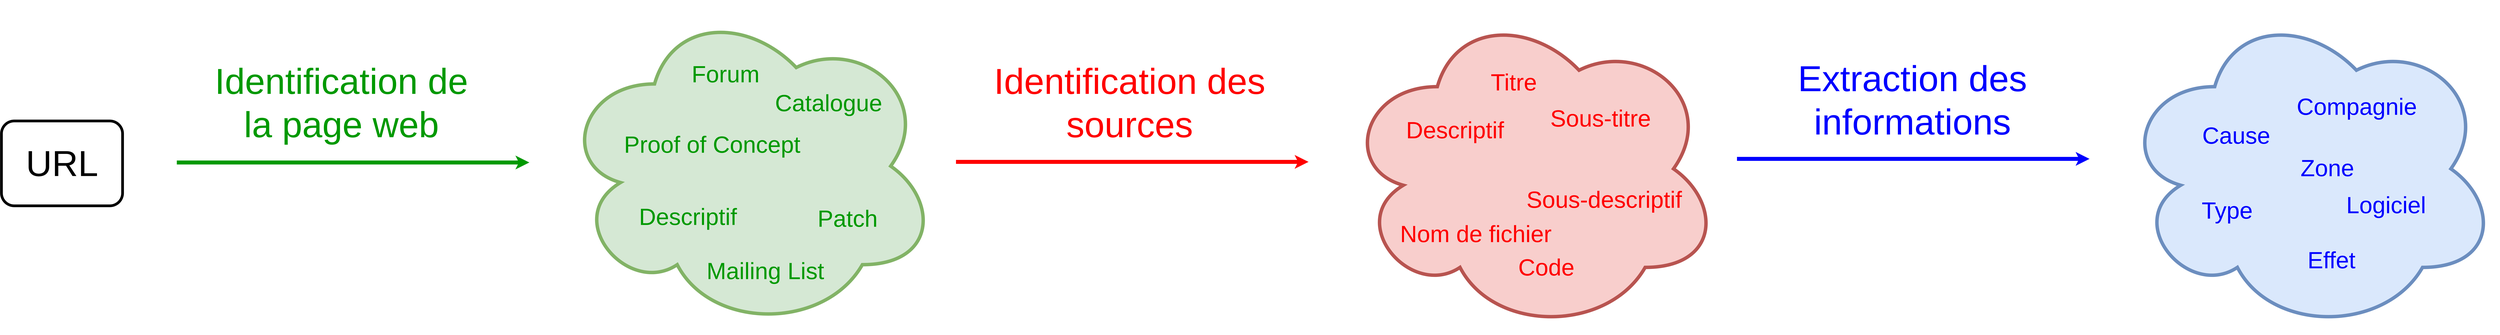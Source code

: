 <mxfile version="17.4.0" type="device"><diagram id="bVcXtUsdojeSgyOnRT37" name="Page-1"><mxGraphModel dx="16858" dy="10268" grid="1" gridSize="10" guides="1" tooltips="1" connect="1" arrows="1" fold="1" page="1" pageScale="1" pageWidth="827" pageHeight="1169" math="0" shadow="0"><root><mxCell id="0"/><mxCell id="1" parent="0"/><mxCell id="Qx6LJAiA3JiAy1VqBqcc-14" value="URL" style="rounded=1;whiteSpace=wrap;html=1;labelBackgroundColor=#FFFFFF;fontSize=200;fontColor=#000000;strokeWidth=15;" vertex="1" parent="1"><mxGeometry x="-2690" y="-980" width="670" height="470" as="geometry"/></mxCell><mxCell id="Qx6LJAiA3JiAy1VqBqcc-28" value="" style="ellipse;shape=cloud;whiteSpace=wrap;html=1;labelBackgroundColor=#FFFFFF;fontSize=130;strokeWidth=19;fillColor=#f8cecc;strokeColor=#b85450;" vertex="1" parent="1"><mxGeometry x="4730" y="-1625" width="2090" height="1820" as="geometry"/></mxCell><mxCell id="Qx6LJAiA3JiAy1VqBqcc-29" value="Titre" style="text;html=1;align=center;verticalAlign=middle;resizable=0;points=[];autosize=1;strokeColor=none;fillColor=#f8cecc;fontSize=130;fontColor=#FF0000;" vertex="1" parent="1"><mxGeometry x="5540" y="-1275" width="270" height="160" as="geometry"/></mxCell><mxCell id="Qx6LJAiA3JiAy1VqBqcc-30" value="Sous-titre" style="text;html=1;align=center;verticalAlign=middle;resizable=0;points=[];autosize=1;strokeColor=none;fillColor=#f8cecc;fontSize=130;fontColor=#FF0000;" vertex="1" parent="1"><mxGeometry x="5870" y="-1075" width="570" height="160" as="geometry"/></mxCell><mxCell id="Qx6LJAiA3JiAy1VqBqcc-31" value="Descriptif" style="text;html=1;align=center;verticalAlign=middle;resizable=0;points=[];autosize=1;strokeColor=none;fillColor=#f8cecc;fontSize=130;fontColor=#FF0000;" vertex="1" parent="1"><mxGeometry x="5070" y="-1010" width="560" height="160" as="geometry"/></mxCell><mxCell id="Qx6LJAiA3JiAy1VqBqcc-32" value="Sous-descriptif" style="text;html=1;align=center;verticalAlign=middle;resizable=0;points=[];autosize=1;strokeColor=none;fillColor=#f8cecc;fontSize=130;fontColor=#FF0000;" vertex="1" parent="1"><mxGeometry x="5740" y="-625" width="870" height="160" as="geometry"/></mxCell><mxCell id="Qx6LJAiA3JiAy1VqBqcc-34" value="Code" style="text;html=1;align=center;verticalAlign=middle;resizable=0;points=[];autosize=1;strokeColor=none;fillColor=#f8cecc;fontSize=130;fontColor=#FF0000;" vertex="1" parent="1"><mxGeometry x="5690" y="-250" width="330" height="160" as="geometry"/></mxCell><mxCell id="Qx6LJAiA3JiAy1VqBqcc-36" value="Nom de fichier" style="text;html=1;align=center;verticalAlign=middle;resizable=0;points=[];autosize=1;strokeColor=none;fillColor=#f8cecc;fontSize=130;fontColor=#FF0000;" vertex="1" parent="1"><mxGeometry x="5040" y="-435" width="850" height="160" as="geometry"/></mxCell><mxCell id="Qx6LJAiA3JiAy1VqBqcc-38" value="" style="endArrow=classic;html=1;rounded=0;fontSize=200;fontColor=#009900;strokeWidth=22;strokeColor=#009900;" edge="1" parent="1"><mxGeometry width="50" height="50" relative="1" as="geometry"><mxPoint x="-1720" y="-750" as="sourcePoint"/><mxPoint x="230" y="-750" as="targetPoint"/></mxGeometry></mxCell><mxCell id="Qx6LJAiA3JiAy1VqBqcc-40" value="" style="ellipse;shape=cloud;whiteSpace=wrap;html=1;labelBackgroundColor=#FFFFFF;fontSize=130;strokeWidth=19;fillColor=#dae8fc;strokeColor=#6c8ebf;fontColor=#0000FF;" vertex="1" parent="1"><mxGeometry x="9030" y="-1625" width="2090" height="1820" as="geometry"/></mxCell><mxCell id="Qx6LJAiA3JiAy1VqBqcc-16" value="&lt;div style=&quot;font-size: 130px;&quot;&gt;Zone&lt;/div&gt;" style="text;html=1;align=center;verticalAlign=middle;resizable=0;points=[];autosize=1;strokeColor=none;fillColor=#dae8fc;fontSize=130;fontColor=#0000FF;" vertex="1" parent="1"><mxGeometry x="10020" y="-800" width="310" height="160" as="geometry"/></mxCell><mxCell id="Qx6LJAiA3JiAy1VqBqcc-17" value="Cause" style="text;html=1;align=center;verticalAlign=middle;resizable=0;points=[];autosize=1;strokeColor=none;fillColor=#dae8fc;fontSize=130;fontColor=#0000FF;" vertex="1" parent="1"><mxGeometry x="9476" y="-980" width="390" height="160" as="geometry"/></mxCell><mxCell id="Qx6LJAiA3JiAy1VqBqcc-18" value="Effet" style="text;html=1;align=center;verticalAlign=middle;resizable=0;points=[];autosize=1;strokeColor=none;fillColor=#dae8fc;fontSize=130;fontColor=#0000FF;" vertex="1" parent="1"><mxGeometry x="10058" y="-290" width="280" height="160" as="geometry"/></mxCell><mxCell id="Qx6LJAiA3JiAy1VqBqcc-19" value="Compagnie" style="text;html=1;align=center;verticalAlign=middle;resizable=0;points=[];autosize=1;strokeColor=none;fillColor=#dae8fc;fontSize=130;fontColor=#0000FF;" vertex="1" parent="1"><mxGeometry x="9998" y="-1140" width="680" height="160" as="geometry"/></mxCell><mxCell id="Qx6LJAiA3JiAy1VqBqcc-20" value="Type" style="text;html=1;align=center;verticalAlign=middle;resizable=0;points=[];autosize=1;strokeColor=none;fillColor=#dae8fc;fontSize=130;fontColor=#0000FF;" vertex="1" parent="1"><mxGeometry x="9476" y="-565" width="290" height="160" as="geometry"/></mxCell><mxCell id="Qx6LJAiA3JiAy1VqBqcc-21" value="Logiciel" style="text;html=1;align=center;verticalAlign=middle;resizable=0;points=[];autosize=1;strokeColor=none;fillColor=#dae8fc;fontSize=130;fontColor=#0000FF;" vertex="1" parent="1"><mxGeometry x="10270" y="-595" width="460" height="160" as="geometry"/></mxCell><mxCell id="Qx6LJAiA3JiAy1VqBqcc-42" value="" style="ellipse;shape=cloud;whiteSpace=wrap;html=1;labelBackgroundColor=#FFFFFF;fontSize=130;strokeWidth=19;fillColor=#d5e8d4;strokeColor=#82b366;fontColor=#009900;" vertex="1" parent="1"><mxGeometry x="400" y="-1640" width="2090" height="1820" as="geometry"/></mxCell><mxCell id="Qx6LJAiA3JiAy1VqBqcc-23" value="&lt;div style=&quot;font-size: 130px;&quot;&gt;Forum&lt;/div&gt;" style="text;html=1;align=center;verticalAlign=middle;resizable=0;points=[];autosize=1;strokeColor=none;fillColor=#d5e8d4;fontSize=130;strokeWidth=18;fontColor=#009900;" vertex="1" parent="1"><mxGeometry x="1120" y="-1320" width="390" height="160" as="geometry"/></mxCell><mxCell id="Qx6LJAiA3JiAy1VqBqcc-24" value="Catalogue" style="text;html=1;align=center;verticalAlign=middle;resizable=0;points=[];autosize=1;strokeColor=none;fillColor=#d5e8d4;fontSize=130;strokeWidth=18;fontColor=#009900;" vertex="1" parent="1"><mxGeometry x="1580" y="-1160" width="610" height="160" as="geometry"/></mxCell><mxCell id="Qx6LJAiA3JiAy1VqBqcc-25" value="Patch" style="text;html=1;align=center;verticalAlign=middle;resizable=0;points=[];autosize=1;strokeColor=none;fillColor=#d5e8d4;fontSize=130;strokeWidth=18;fontColor=#009900;" vertex="1" parent="1"><mxGeometry x="1820" y="-520" width="340" height="160" as="geometry"/></mxCell><mxCell id="Qx6LJAiA3JiAy1VqBqcc-26" value="Descriptif" style="text;html=1;align=center;verticalAlign=middle;resizable=0;points=[];autosize=1;strokeColor=none;fillColor=#d5e8d4;fontSize=130;strokeWidth=18;fontColor=#009900;" vertex="1" parent="1"><mxGeometry x="827" y="-530" width="560" height="160" as="geometry"/></mxCell><mxCell id="Qx6LJAiA3JiAy1VqBqcc-27" value="Proof of Concept" style="text;html=1;align=center;verticalAlign=middle;resizable=0;points=[];autosize=1;strokeColor=none;fillColor=#d5e8d4;fontSize=130;strokeWidth=18;fontColor=#009900;" vertex="1" parent="1"><mxGeometry x="746" y="-930" width="990" height="160" as="geometry"/></mxCell><mxCell id="Qx6LJAiA3JiAy1VqBqcc-35" value="Mailing List" style="text;html=1;align=center;verticalAlign=middle;resizable=0;points=[];autosize=1;strokeColor=none;fillColor=#d5e8d4;fontSize=130;strokeWidth=18;fontColor=#009900;" vertex="1" parent="1"><mxGeometry x="1200" y="-230" width="670" height="160" as="geometry"/></mxCell><mxCell id="Qx6LJAiA3JiAy1VqBqcc-43" value="&lt;div&gt;Identification de &lt;br&gt;&lt;/div&gt;&lt;div&gt;la page web&lt;/div&gt;" style="text;html=1;align=center;verticalAlign=middle;resizable=0;points=[];autosize=1;strokeColor=none;fillColor=none;fontSize=200;fontColor=#009900;" vertex="1" parent="1"><mxGeometry x="-1520" y="-1325" width="1420" height="490" as="geometry"/></mxCell><mxCell id="Qx6LJAiA3JiAy1VqBqcc-44" value="" style="endArrow=classic;html=1;rounded=0;fontSize=200;fontColor=#000000;strokeWidth=22;strokeColor=#FF0000;" edge="1" parent="1"><mxGeometry width="50" height="50" relative="1" as="geometry"><mxPoint x="2590" y="-753.33" as="sourcePoint"/><mxPoint x="4540" y="-753.33" as="targetPoint"/></mxGeometry></mxCell><mxCell id="Qx6LJAiA3JiAy1VqBqcc-45" value="&lt;div&gt;Identification des&lt;/div&gt;&lt;div&gt;sources&lt;br&gt;&lt;/div&gt;" style="text;html=1;align=center;verticalAlign=middle;resizable=0;points=[];autosize=1;strokeColor=none;fillColor=none;fontSize=200;fontColor=#FF0000;" vertex="1" parent="1"><mxGeometry x="2790" y="-1325" width="1520" height="490" as="geometry"/></mxCell><mxCell id="Qx6LJAiA3JiAy1VqBqcc-46" value="" style="endArrow=classic;html=1;rounded=0;fontSize=200;fontColor=#000000;strokeWidth=22;strokeColor=#0000FF;" edge="1" parent="1"><mxGeometry width="50" height="50" relative="1" as="geometry"><mxPoint x="6910.0" y="-770.0" as="sourcePoint"/><mxPoint x="8860" y="-770.0" as="targetPoint"/></mxGeometry></mxCell><mxCell id="Qx6LJAiA3JiAy1VqBqcc-47" value="&lt;div&gt;Extraction des&lt;/div&gt;&lt;div&gt;informations&lt;br&gt;&lt;/div&gt;" style="text;html=1;align=center;verticalAlign=middle;resizable=0;points=[];autosize=1;strokeColor=none;fillColor=none;fontSize=200;fontColor=#0000FF;" vertex="1" parent="1"><mxGeometry x="7240" y="-1340" width="1280" height="490" as="geometry"/></mxCell></root></mxGraphModel></diagram></mxfile>